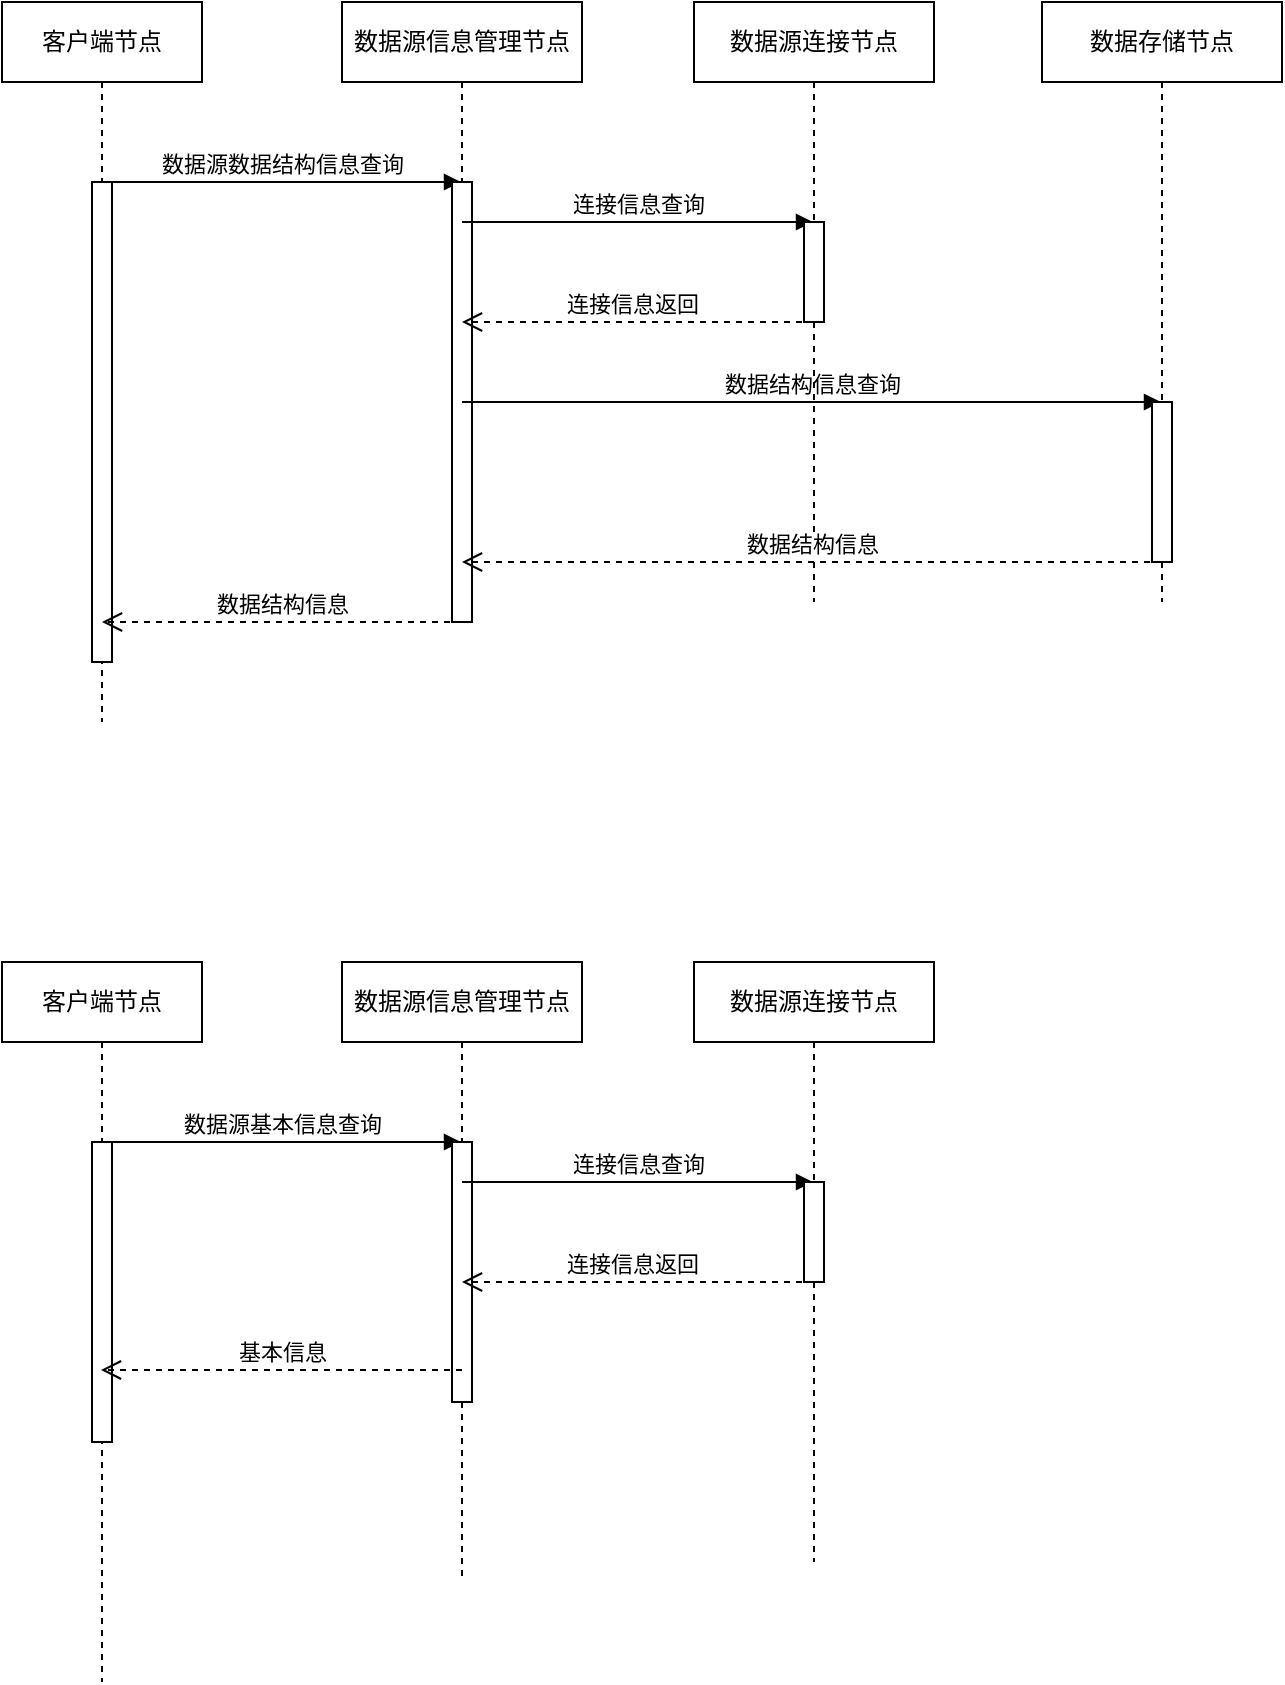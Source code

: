 <mxfile version="20.0.1" type="github">
  <diagram id="77X3sbEaQUG4GDiAxrND" name="第 1 页">
    <mxGraphModel dx="1278" dy="491" grid="1" gridSize="10" guides="1" tooltips="1" connect="1" arrows="1" fold="1" page="1" pageScale="1" pageWidth="827" pageHeight="1169" math="0" shadow="0">
      <root>
        <mxCell id="0" />
        <mxCell id="1" parent="0" />
        <mxCell id="Jy56EpTqwdUdhTVjnXrr-3" value="客户端节点" style="shape=umlLifeline;perimeter=lifelinePerimeter;whiteSpace=wrap;html=1;container=1;collapsible=0;recursiveResize=0;outlineConnect=0;" vertex="1" parent="1">
          <mxGeometry x="150" y="80" width="100" height="360" as="geometry" />
        </mxCell>
        <mxCell id="Jy56EpTqwdUdhTVjnXrr-5" value="" style="html=1;points=[];perimeter=orthogonalPerimeter;" vertex="1" parent="Jy56EpTqwdUdhTVjnXrr-3">
          <mxGeometry x="45" y="90" width="10" height="240" as="geometry" />
        </mxCell>
        <mxCell id="Jy56EpTqwdUdhTVjnXrr-9" value="数据源数据结构信息查询" style="html=1;verticalAlign=bottom;endArrow=block;rounded=0;" edge="1" parent="Jy56EpTqwdUdhTVjnXrr-3" target="Jy56EpTqwdUdhTVjnXrr-4">
          <mxGeometry width="80" relative="1" as="geometry">
            <mxPoint x="50" y="90" as="sourcePoint" />
            <mxPoint x="130" y="90" as="targetPoint" />
          </mxGeometry>
        </mxCell>
        <mxCell id="Jy56EpTqwdUdhTVjnXrr-4" value="数据源信息管理节点" style="shape=umlLifeline;perimeter=lifelinePerimeter;whiteSpace=wrap;html=1;container=1;collapsible=0;recursiveResize=0;outlineConnect=0;" vertex="1" parent="1">
          <mxGeometry x="320" y="80" width="120" height="310" as="geometry" />
        </mxCell>
        <mxCell id="Jy56EpTqwdUdhTVjnXrr-8" value="" style="html=1;points=[];perimeter=orthogonalPerimeter;" vertex="1" parent="Jy56EpTqwdUdhTVjnXrr-4">
          <mxGeometry x="55" y="90" width="10" height="220" as="geometry" />
        </mxCell>
        <mxCell id="Jy56EpTqwdUdhTVjnXrr-10" value="连接信息查询" style="html=1;verticalAlign=bottom;endArrow=block;rounded=0;" edge="1" parent="Jy56EpTqwdUdhTVjnXrr-4" target="Jy56EpTqwdUdhTVjnXrr-14">
          <mxGeometry width="80" relative="1" as="geometry">
            <mxPoint x="60" y="110" as="sourcePoint" />
            <mxPoint x="140" y="110" as="targetPoint" />
          </mxGeometry>
        </mxCell>
        <mxCell id="Jy56EpTqwdUdhTVjnXrr-18" value="数据结构信息查询" style="html=1;verticalAlign=bottom;endArrow=block;rounded=0;" edge="1" parent="Jy56EpTqwdUdhTVjnXrr-4" target="Jy56EpTqwdUdhTVjnXrr-7">
          <mxGeometry width="80" relative="1" as="geometry">
            <mxPoint x="60" y="200" as="sourcePoint" />
            <mxPoint x="140" y="200" as="targetPoint" />
          </mxGeometry>
        </mxCell>
        <mxCell id="Jy56EpTqwdUdhTVjnXrr-7" value="数据存储节点" style="shape=umlLifeline;perimeter=lifelinePerimeter;whiteSpace=wrap;html=1;container=1;collapsible=0;recursiveResize=0;outlineConnect=0;" vertex="1" parent="1">
          <mxGeometry x="670" y="80" width="120" height="300" as="geometry" />
        </mxCell>
        <mxCell id="Jy56EpTqwdUdhTVjnXrr-17" value="" style="html=1;points=[];perimeter=orthogonalPerimeter;" vertex="1" parent="Jy56EpTqwdUdhTVjnXrr-7">
          <mxGeometry x="55" y="200" width="10" height="80" as="geometry" />
        </mxCell>
        <mxCell id="Jy56EpTqwdUdhTVjnXrr-14" value="数据源连接节点" style="shape=umlLifeline;perimeter=lifelinePerimeter;whiteSpace=wrap;html=1;container=1;collapsible=0;recursiveResize=0;outlineConnect=0;" vertex="1" parent="1">
          <mxGeometry x="496" y="80" width="120" height="300" as="geometry" />
        </mxCell>
        <mxCell id="Jy56EpTqwdUdhTVjnXrr-15" value="" style="html=1;points=[];perimeter=orthogonalPerimeter;" vertex="1" parent="Jy56EpTqwdUdhTVjnXrr-14">
          <mxGeometry x="55" y="110" width="10" height="50" as="geometry" />
        </mxCell>
        <mxCell id="Jy56EpTqwdUdhTVjnXrr-16" value="连接信息返回" style="html=1;verticalAlign=bottom;endArrow=open;dashed=1;endSize=8;rounded=0;" edge="1" parent="1" target="Jy56EpTqwdUdhTVjnXrr-4">
          <mxGeometry relative="1" as="geometry">
            <mxPoint x="550" y="240" as="sourcePoint" />
            <mxPoint x="470" y="240" as="targetPoint" />
          </mxGeometry>
        </mxCell>
        <mxCell id="Jy56EpTqwdUdhTVjnXrr-19" value="数据结构信息" style="html=1;verticalAlign=bottom;endArrow=open;dashed=1;endSize=8;rounded=0;" edge="1" parent="1" target="Jy56EpTqwdUdhTVjnXrr-4">
          <mxGeometry relative="1" as="geometry">
            <mxPoint x="730" y="360" as="sourcePoint" />
            <mxPoint x="650" y="360" as="targetPoint" />
          </mxGeometry>
        </mxCell>
        <mxCell id="Jy56EpTqwdUdhTVjnXrr-20" value="数据结构信息" style="html=1;verticalAlign=bottom;endArrow=open;dashed=1;endSize=8;rounded=0;" edge="1" parent="1" target="Jy56EpTqwdUdhTVjnXrr-3">
          <mxGeometry relative="1" as="geometry">
            <mxPoint x="380" y="390" as="sourcePoint" />
            <mxPoint x="300" y="390" as="targetPoint" />
          </mxGeometry>
        </mxCell>
        <mxCell id="Jy56EpTqwdUdhTVjnXrr-21" value="客户端节点" style="shape=umlLifeline;perimeter=lifelinePerimeter;whiteSpace=wrap;html=1;container=1;collapsible=0;recursiveResize=0;outlineConnect=0;" vertex="1" parent="1">
          <mxGeometry x="150" y="560" width="100" height="360" as="geometry" />
        </mxCell>
        <mxCell id="Jy56EpTqwdUdhTVjnXrr-22" value="" style="html=1;points=[];perimeter=orthogonalPerimeter;" vertex="1" parent="Jy56EpTqwdUdhTVjnXrr-21">
          <mxGeometry x="45" y="90" width="10" height="150" as="geometry" />
        </mxCell>
        <mxCell id="Jy56EpTqwdUdhTVjnXrr-23" value="数据源基本信息查询" style="html=1;verticalAlign=bottom;endArrow=block;rounded=0;" edge="1" parent="Jy56EpTqwdUdhTVjnXrr-21" target="Jy56EpTqwdUdhTVjnXrr-24">
          <mxGeometry width="80" relative="1" as="geometry">
            <mxPoint x="50" y="90" as="sourcePoint" />
            <mxPoint x="130" y="90" as="targetPoint" />
          </mxGeometry>
        </mxCell>
        <mxCell id="Jy56EpTqwdUdhTVjnXrr-24" value="数据源信息管理节点" style="shape=umlLifeline;perimeter=lifelinePerimeter;whiteSpace=wrap;html=1;container=1;collapsible=0;recursiveResize=0;outlineConnect=0;" vertex="1" parent="1">
          <mxGeometry x="320" y="560" width="120" height="310" as="geometry" />
        </mxCell>
        <mxCell id="Jy56EpTqwdUdhTVjnXrr-25" value="" style="html=1;points=[];perimeter=orthogonalPerimeter;" vertex="1" parent="Jy56EpTqwdUdhTVjnXrr-24">
          <mxGeometry x="55" y="90" width="10" height="130" as="geometry" />
        </mxCell>
        <mxCell id="Jy56EpTqwdUdhTVjnXrr-26" value="连接信息查询" style="html=1;verticalAlign=bottom;endArrow=block;rounded=0;" edge="1" parent="Jy56EpTqwdUdhTVjnXrr-24" target="Jy56EpTqwdUdhTVjnXrr-30">
          <mxGeometry width="80" relative="1" as="geometry">
            <mxPoint x="60" y="110" as="sourcePoint" />
            <mxPoint x="140" y="110" as="targetPoint" />
          </mxGeometry>
        </mxCell>
        <mxCell id="Jy56EpTqwdUdhTVjnXrr-30" value="数据源连接节点" style="shape=umlLifeline;perimeter=lifelinePerimeter;whiteSpace=wrap;html=1;container=1;collapsible=0;recursiveResize=0;outlineConnect=0;" vertex="1" parent="1">
          <mxGeometry x="496" y="560" width="120" height="300" as="geometry" />
        </mxCell>
        <mxCell id="Jy56EpTqwdUdhTVjnXrr-31" value="" style="html=1;points=[];perimeter=orthogonalPerimeter;" vertex="1" parent="Jy56EpTqwdUdhTVjnXrr-30">
          <mxGeometry x="55" y="110" width="10" height="50" as="geometry" />
        </mxCell>
        <mxCell id="Jy56EpTqwdUdhTVjnXrr-32" value="连接信息返回" style="html=1;verticalAlign=bottom;endArrow=open;dashed=1;endSize=8;rounded=0;" edge="1" parent="1" target="Jy56EpTqwdUdhTVjnXrr-24">
          <mxGeometry relative="1" as="geometry">
            <mxPoint x="550" y="720" as="sourcePoint" />
            <mxPoint x="470" y="720" as="targetPoint" />
          </mxGeometry>
        </mxCell>
        <mxCell id="Jy56EpTqwdUdhTVjnXrr-34" value="基本信息" style="html=1;verticalAlign=bottom;endArrow=open;dashed=1;endSize=8;rounded=0;" edge="1" parent="1">
          <mxGeometry relative="1" as="geometry">
            <mxPoint x="380" y="764" as="sourcePoint" />
            <mxPoint x="199.5" y="764" as="targetPoint" />
          </mxGeometry>
        </mxCell>
      </root>
    </mxGraphModel>
  </diagram>
</mxfile>
